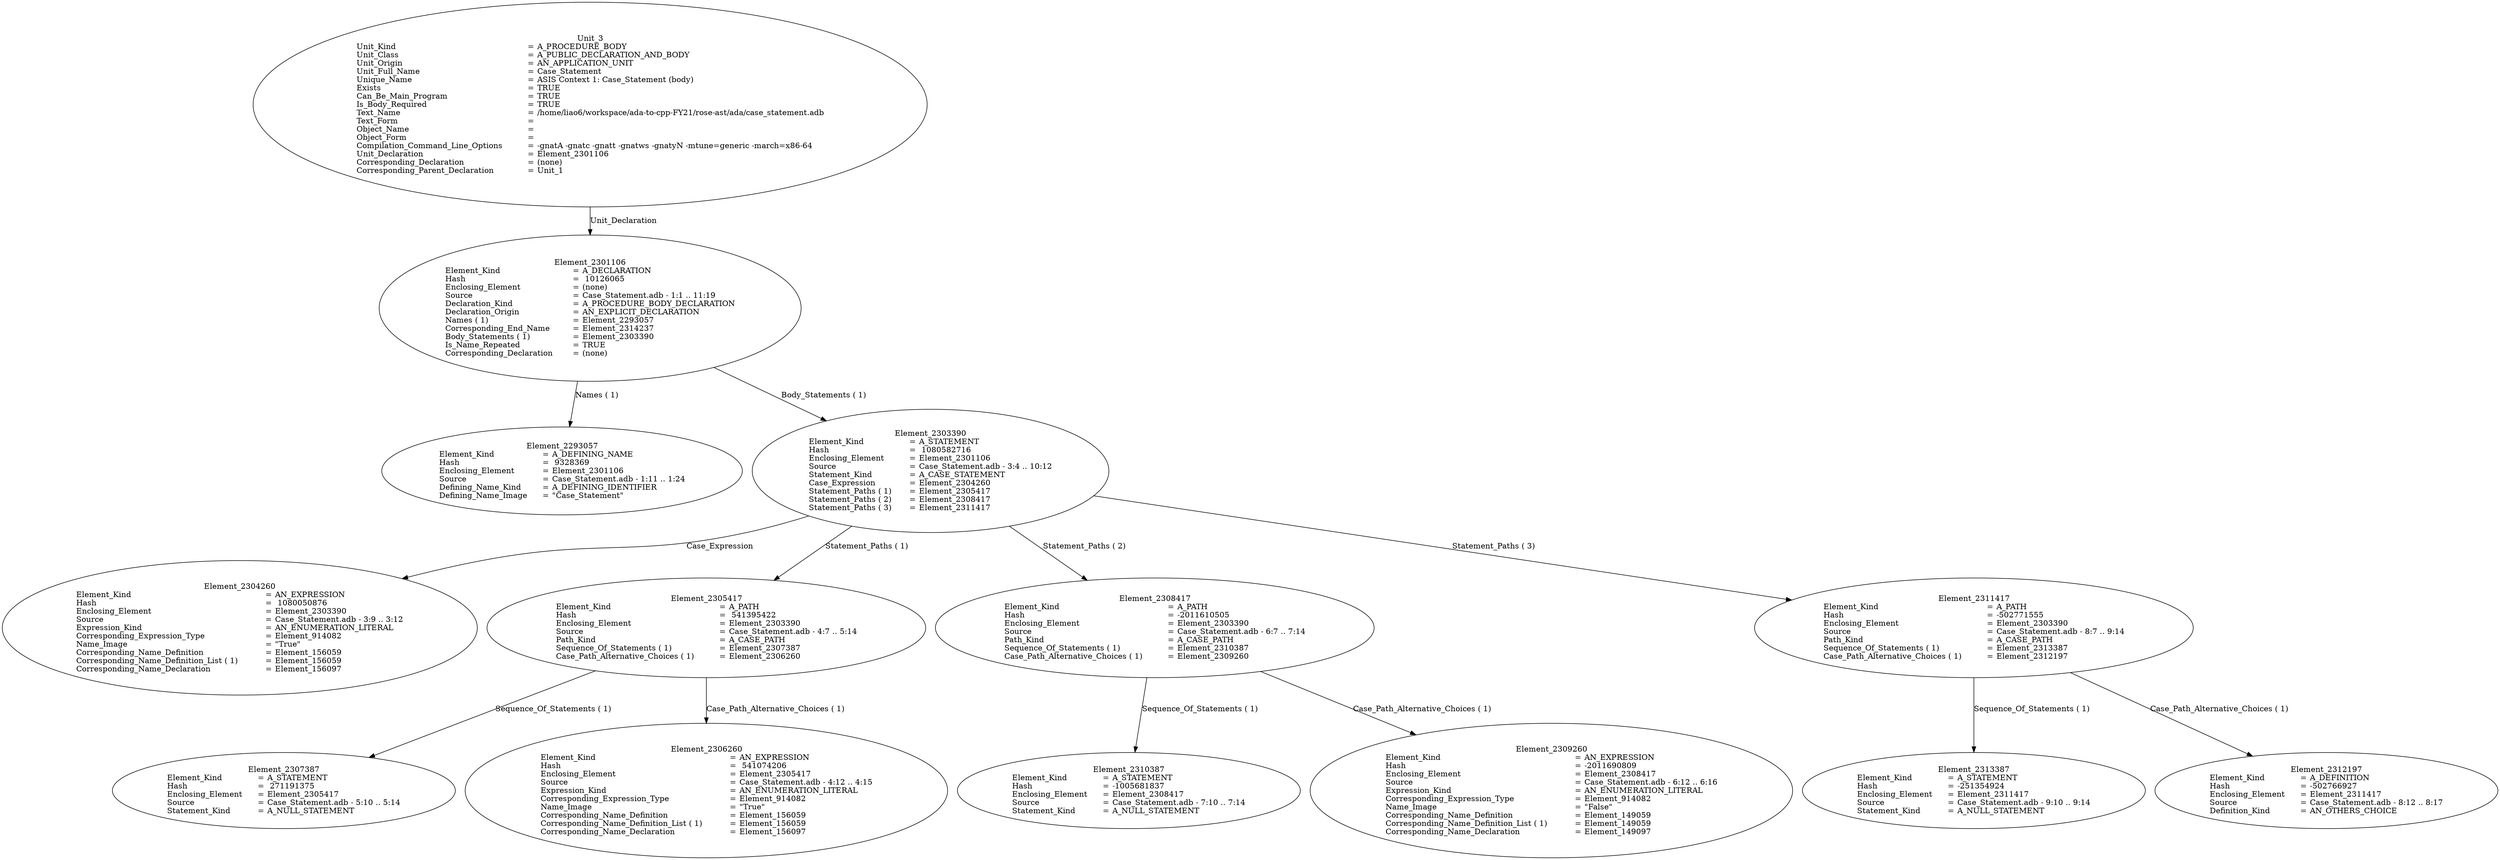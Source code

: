 digraph "/home/liao6/workspace/ada-to-cpp-FY21/rose-ast/ada/obj/case_statement.adt" {
  Unit_3 -> Element_2301106
      [ label=Unit_Declaration ];
  Unit_3
      [ label=<<TABLE BORDER="0" CELLBORDER="0" CELLSPACING="0" CELLPADDING="0"> 
          <TR><TD COLSPAN="3">Unit_3</TD></TR>
          <TR><TD ALIGN="LEFT">Unit_Kind   </TD><TD> = </TD><TD ALIGN="LEFT">A_PROCEDURE_BODY</TD></TR>
          <TR><TD ALIGN="LEFT">Unit_Class   </TD><TD> = </TD><TD ALIGN="LEFT">A_PUBLIC_DECLARATION_AND_BODY</TD></TR>
          <TR><TD ALIGN="LEFT">Unit_Origin   </TD><TD> = </TD><TD ALIGN="LEFT">AN_APPLICATION_UNIT</TD></TR>
          <TR><TD ALIGN="LEFT">Unit_Full_Name    </TD><TD> = </TD><TD ALIGN="LEFT">Case_Statement</TD></TR>
          <TR><TD ALIGN="LEFT">Unique_Name   </TD><TD> = </TD><TD ALIGN="LEFT">ASIS Context 1: Case_Statement (body)</TD></TR>
          <TR><TD ALIGN="LEFT">Exists  </TD><TD> = </TD><TD ALIGN="LEFT">TRUE</TD></TR>
          <TR><TD ALIGN="LEFT">Can_Be_Main_Program     </TD><TD> = </TD><TD ALIGN="LEFT">TRUE</TD></TR>
          <TR><TD ALIGN="LEFT">Is_Body_Required     </TD><TD> = </TD><TD ALIGN="LEFT">TRUE</TD></TR>
          <TR><TD ALIGN="LEFT">Text_Name   </TD><TD> = </TD><TD ALIGN="LEFT">/home/liao6/workspace/ada-to-cpp-FY21/rose-ast/ada/case_statement.adb</TD></TR>
          <TR><TD ALIGN="LEFT">Text_Form   </TD><TD> = </TD><TD ALIGN="LEFT"></TD></TR>
          <TR><TD ALIGN="LEFT">Object_Name   </TD><TD> = </TD><TD ALIGN="LEFT"></TD></TR>
          <TR><TD ALIGN="LEFT">Object_Form   </TD><TD> = </TD><TD ALIGN="LEFT"></TD></TR>
          <TR><TD ALIGN="LEFT">Compilation_Command_Line_Options         </TD><TD> = </TD><TD ALIGN="LEFT">-gnatA -gnatc -gnatt -gnatws -gnatyN -mtune=generic -march=x86-64</TD></TR>
          <TR><TD ALIGN="LEFT">Unit_Declaration     </TD><TD> = </TD><TD ALIGN="LEFT">Element_2301106</TD></TR>
          <TR><TD ALIGN="LEFT">Corresponding_Declaration       </TD><TD> = </TD><TD ALIGN="LEFT">(none)</TD></TR>
          <TR><TD ALIGN="LEFT">Corresponding_Parent_Declaration         </TD><TD> = </TD><TD ALIGN="LEFT">Unit_1</TD></TR>
          </TABLE>> ];
  Element_2301106 -> Element_2293057
      [ label="Names ( 1)" ];
  Element_2301106 -> Element_2303390
      [ label="Body_Statements ( 1)" ];
  Element_2301106
      [ label=<<TABLE BORDER="0" CELLBORDER="0" CELLSPACING="0" CELLPADDING="0"> 
          <TR><TD COLSPAN="3">Element_2301106</TD></TR>
          <TR><TD ALIGN="LEFT">Element_Kind    </TD><TD> = </TD><TD ALIGN="LEFT">A_DECLARATION</TD></TR>
          <TR><TD ALIGN="LEFT">Hash  </TD><TD> = </TD><TD ALIGN="LEFT"> 10126065</TD></TR>
          <TR><TD ALIGN="LEFT">Enclosing_Element     </TD><TD> = </TD><TD ALIGN="LEFT">(none)</TD></TR>
          <TR><TD ALIGN="LEFT">Source  </TD><TD> = </TD><TD ALIGN="LEFT">Case_Statement.adb - 1:1 .. 11:19</TD></TR>
          <TR><TD ALIGN="LEFT">Declaration_Kind     </TD><TD> = </TD><TD ALIGN="LEFT">A_PROCEDURE_BODY_DECLARATION</TD></TR>
          <TR><TD ALIGN="LEFT">Declaration_Origin     </TD><TD> = </TD><TD ALIGN="LEFT">AN_EXPLICIT_DECLARATION</TD></TR>
          <TR><TD ALIGN="LEFT">Names ( 1)   </TD><TD> = </TD><TD ALIGN="LEFT">Element_2293057</TD></TR>
          <TR><TD ALIGN="LEFT">Corresponding_End_Name      </TD><TD> = </TD><TD ALIGN="LEFT">Element_2314237</TD></TR>
          <TR><TD ALIGN="LEFT">Body_Statements ( 1)      </TD><TD> = </TD><TD ALIGN="LEFT">Element_2303390</TD></TR>
          <TR><TD ALIGN="LEFT">Is_Name_Repeated     </TD><TD> = </TD><TD ALIGN="LEFT">TRUE</TD></TR>
          <TR><TD ALIGN="LEFT">Corresponding_Declaration       </TD><TD> = </TD><TD ALIGN="LEFT">(none)</TD></TR>
          </TABLE>> ];
  Element_2293057
      [ label=<<TABLE BORDER="0" CELLBORDER="0" CELLSPACING="0" CELLPADDING="0"> 
          <TR><TD COLSPAN="3">Element_2293057</TD></TR>
          <TR><TD ALIGN="LEFT">Element_Kind    </TD><TD> = </TD><TD ALIGN="LEFT">A_DEFINING_NAME</TD></TR>
          <TR><TD ALIGN="LEFT">Hash  </TD><TD> = </TD><TD ALIGN="LEFT"> 9328369</TD></TR>
          <TR><TD ALIGN="LEFT">Enclosing_Element     </TD><TD> = </TD><TD ALIGN="LEFT">Element_2301106</TD></TR>
          <TR><TD ALIGN="LEFT">Source  </TD><TD> = </TD><TD ALIGN="LEFT">Case_Statement.adb - 1:11 .. 1:24</TD></TR>
          <TR><TD ALIGN="LEFT">Defining_Name_Kind     </TD><TD> = </TD><TD ALIGN="LEFT">A_DEFINING_IDENTIFIER</TD></TR>
          <TR><TD ALIGN="LEFT">Defining_Name_Image     </TD><TD> = </TD><TD ALIGN="LEFT">"Case_Statement"</TD></TR>
          </TABLE>> ];
  Element_2303390 -> Element_2304260
      [ label=Case_Expression ];
  Element_2303390 -> Element_2305417
      [ label="Statement_Paths ( 1)" ];
  Element_2303390 -> Element_2308417
      [ label="Statement_Paths ( 2)" ];
  Element_2303390 -> Element_2311417
      [ label="Statement_Paths ( 3)" ];
  Element_2303390
      [ label=<<TABLE BORDER="0" CELLBORDER="0" CELLSPACING="0" CELLPADDING="0"> 
          <TR><TD COLSPAN="3">Element_2303390</TD></TR>
          <TR><TD ALIGN="LEFT">Element_Kind    </TD><TD> = </TD><TD ALIGN="LEFT">A_STATEMENT</TD></TR>
          <TR><TD ALIGN="LEFT">Hash  </TD><TD> = </TD><TD ALIGN="LEFT"> 1080582716</TD></TR>
          <TR><TD ALIGN="LEFT">Enclosing_Element     </TD><TD> = </TD><TD ALIGN="LEFT">Element_2301106</TD></TR>
          <TR><TD ALIGN="LEFT">Source  </TD><TD> = </TD><TD ALIGN="LEFT">Case_Statement.adb - 3:4 .. 10:12</TD></TR>
          <TR><TD ALIGN="LEFT">Statement_Kind    </TD><TD> = </TD><TD ALIGN="LEFT">A_CASE_STATEMENT</TD></TR>
          <TR><TD ALIGN="LEFT">Case_Expression    </TD><TD> = </TD><TD ALIGN="LEFT">Element_2304260</TD></TR>
          <TR><TD ALIGN="LEFT">Statement_Paths ( 1)      </TD><TD> = </TD><TD ALIGN="LEFT">Element_2305417</TD></TR>
          <TR><TD ALIGN="LEFT">Statement_Paths ( 2)      </TD><TD> = </TD><TD ALIGN="LEFT">Element_2308417</TD></TR>
          <TR><TD ALIGN="LEFT">Statement_Paths ( 3)      </TD><TD> = </TD><TD ALIGN="LEFT">Element_2311417</TD></TR>
          </TABLE>> ];
  Element_2304260
      [ label=<<TABLE BORDER="0" CELLBORDER="0" CELLSPACING="0" CELLPADDING="0"> 
          <TR><TD COLSPAN="3">Element_2304260</TD></TR>
          <TR><TD ALIGN="LEFT">Element_Kind    </TD><TD> = </TD><TD ALIGN="LEFT">AN_EXPRESSION</TD></TR>
          <TR><TD ALIGN="LEFT">Hash  </TD><TD> = </TD><TD ALIGN="LEFT"> 1080050876</TD></TR>
          <TR><TD ALIGN="LEFT">Enclosing_Element     </TD><TD> = </TD><TD ALIGN="LEFT">Element_2303390</TD></TR>
          <TR><TD ALIGN="LEFT">Source  </TD><TD> = </TD><TD ALIGN="LEFT">Case_Statement.adb - 3:9 .. 3:12</TD></TR>
          <TR><TD ALIGN="LEFT">Expression_Kind    </TD><TD> = </TD><TD ALIGN="LEFT">AN_ENUMERATION_LITERAL</TD></TR>
          <TR><TD ALIGN="LEFT">Corresponding_Expression_Type        </TD><TD> = </TD><TD ALIGN="LEFT">Element_914082</TD></TR>
          <TR><TD ALIGN="LEFT">Name_Image   </TD><TD> = </TD><TD ALIGN="LEFT">"True"</TD></TR>
          <TR><TD ALIGN="LEFT">Corresponding_Name_Definition        </TD><TD> = </TD><TD ALIGN="LEFT">Element_156059</TD></TR>
          <TR><TD ALIGN="LEFT">Corresponding_Name_Definition_List ( 1)          </TD><TD> = </TD><TD ALIGN="LEFT">Element_156059</TD></TR>
          <TR><TD ALIGN="LEFT">Corresponding_Name_Declaration        </TD><TD> = </TD><TD ALIGN="LEFT">Element_156097</TD></TR>
          </TABLE>> ];
  Element_2305417 -> Element_2307387
      [ label="Sequence_Of_Statements ( 1)" ];
  Element_2305417 -> Element_2306260
      [ label="Case_Path_Alternative_Choices ( 1)" ];
  Element_2305417
      [ label=<<TABLE BORDER="0" CELLBORDER="0" CELLSPACING="0" CELLPADDING="0"> 
          <TR><TD COLSPAN="3">Element_2305417</TD></TR>
          <TR><TD ALIGN="LEFT">Element_Kind    </TD><TD> = </TD><TD ALIGN="LEFT">A_PATH</TD></TR>
          <TR><TD ALIGN="LEFT">Hash  </TD><TD> = </TD><TD ALIGN="LEFT"> 541395422</TD></TR>
          <TR><TD ALIGN="LEFT">Enclosing_Element     </TD><TD> = </TD><TD ALIGN="LEFT">Element_2303390</TD></TR>
          <TR><TD ALIGN="LEFT">Source  </TD><TD> = </TD><TD ALIGN="LEFT">Case_Statement.adb - 4:7 .. 5:14</TD></TR>
          <TR><TD ALIGN="LEFT">Path_Kind   </TD><TD> = </TD><TD ALIGN="LEFT">A_CASE_PATH</TD></TR>
          <TR><TD ALIGN="LEFT">Sequence_Of_Statements ( 1)       </TD><TD> = </TD><TD ALIGN="LEFT">Element_2307387</TD></TR>
          <TR><TD ALIGN="LEFT">Case_Path_Alternative_Choices ( 1)         </TD><TD> = </TD><TD ALIGN="LEFT">Element_2306260</TD></TR>
          </TABLE>> ];
  Element_2306260
      [ label=<<TABLE BORDER="0" CELLBORDER="0" CELLSPACING="0" CELLPADDING="0"> 
          <TR><TD COLSPAN="3">Element_2306260</TD></TR>
          <TR><TD ALIGN="LEFT">Element_Kind    </TD><TD> = </TD><TD ALIGN="LEFT">AN_EXPRESSION</TD></TR>
          <TR><TD ALIGN="LEFT">Hash  </TD><TD> = </TD><TD ALIGN="LEFT"> 541074206</TD></TR>
          <TR><TD ALIGN="LEFT">Enclosing_Element     </TD><TD> = </TD><TD ALIGN="LEFT">Element_2305417</TD></TR>
          <TR><TD ALIGN="LEFT">Source  </TD><TD> = </TD><TD ALIGN="LEFT">Case_Statement.adb - 4:12 .. 4:15</TD></TR>
          <TR><TD ALIGN="LEFT">Expression_Kind    </TD><TD> = </TD><TD ALIGN="LEFT">AN_ENUMERATION_LITERAL</TD></TR>
          <TR><TD ALIGN="LEFT">Corresponding_Expression_Type        </TD><TD> = </TD><TD ALIGN="LEFT">Element_914082</TD></TR>
          <TR><TD ALIGN="LEFT">Name_Image   </TD><TD> = </TD><TD ALIGN="LEFT">"True"</TD></TR>
          <TR><TD ALIGN="LEFT">Corresponding_Name_Definition        </TD><TD> = </TD><TD ALIGN="LEFT">Element_156059</TD></TR>
          <TR><TD ALIGN="LEFT">Corresponding_Name_Definition_List ( 1)          </TD><TD> = </TD><TD ALIGN="LEFT">Element_156059</TD></TR>
          <TR><TD ALIGN="LEFT">Corresponding_Name_Declaration        </TD><TD> = </TD><TD ALIGN="LEFT">Element_156097</TD></TR>
          </TABLE>> ];
  Element_2307387
      [ label=<<TABLE BORDER="0" CELLBORDER="0" CELLSPACING="0" CELLPADDING="0"> 
          <TR><TD COLSPAN="3">Element_2307387</TD></TR>
          <TR><TD ALIGN="LEFT">Element_Kind    </TD><TD> = </TD><TD ALIGN="LEFT">A_STATEMENT</TD></TR>
          <TR><TD ALIGN="LEFT">Hash  </TD><TD> = </TD><TD ALIGN="LEFT"> 271191375</TD></TR>
          <TR><TD ALIGN="LEFT">Enclosing_Element     </TD><TD> = </TD><TD ALIGN="LEFT">Element_2305417</TD></TR>
          <TR><TD ALIGN="LEFT">Source  </TD><TD> = </TD><TD ALIGN="LEFT">Case_Statement.adb - 5:10 .. 5:14</TD></TR>
          <TR><TD ALIGN="LEFT">Statement_Kind    </TD><TD> = </TD><TD ALIGN="LEFT">A_NULL_STATEMENT</TD></TR>
          </TABLE>> ];
  Element_2308417 -> Element_2310387
      [ label="Sequence_Of_Statements ( 1)" ];
  Element_2308417 -> Element_2309260
      [ label="Case_Path_Alternative_Choices ( 1)" ];
  Element_2308417
      [ label=<<TABLE BORDER="0" CELLBORDER="0" CELLSPACING="0" CELLPADDING="0"> 
          <TR><TD COLSPAN="3">Element_2308417</TD></TR>
          <TR><TD ALIGN="LEFT">Element_Kind    </TD><TD> = </TD><TD ALIGN="LEFT">A_PATH</TD></TR>
          <TR><TD ALIGN="LEFT">Hash  </TD><TD> = </TD><TD ALIGN="LEFT">-2011610505</TD></TR>
          <TR><TD ALIGN="LEFT">Enclosing_Element     </TD><TD> = </TD><TD ALIGN="LEFT">Element_2303390</TD></TR>
          <TR><TD ALIGN="LEFT">Source  </TD><TD> = </TD><TD ALIGN="LEFT">Case_Statement.adb - 6:7 .. 7:14</TD></TR>
          <TR><TD ALIGN="LEFT">Path_Kind   </TD><TD> = </TD><TD ALIGN="LEFT">A_CASE_PATH</TD></TR>
          <TR><TD ALIGN="LEFT">Sequence_Of_Statements ( 1)       </TD><TD> = </TD><TD ALIGN="LEFT">Element_2310387</TD></TR>
          <TR><TD ALIGN="LEFT">Case_Path_Alternative_Choices ( 1)         </TD><TD> = </TD><TD ALIGN="LEFT">Element_2309260</TD></TR>
          </TABLE>> ];
  Element_2309260
      [ label=<<TABLE BORDER="0" CELLBORDER="0" CELLSPACING="0" CELLPADDING="0"> 
          <TR><TD COLSPAN="3">Element_2309260</TD></TR>
          <TR><TD ALIGN="LEFT">Element_Kind    </TD><TD> = </TD><TD ALIGN="LEFT">AN_EXPRESSION</TD></TR>
          <TR><TD ALIGN="LEFT">Hash  </TD><TD> = </TD><TD ALIGN="LEFT">-2011690809</TD></TR>
          <TR><TD ALIGN="LEFT">Enclosing_Element     </TD><TD> = </TD><TD ALIGN="LEFT">Element_2308417</TD></TR>
          <TR><TD ALIGN="LEFT">Source  </TD><TD> = </TD><TD ALIGN="LEFT">Case_Statement.adb - 6:12 .. 6:16</TD></TR>
          <TR><TD ALIGN="LEFT">Expression_Kind    </TD><TD> = </TD><TD ALIGN="LEFT">AN_ENUMERATION_LITERAL</TD></TR>
          <TR><TD ALIGN="LEFT">Corresponding_Expression_Type        </TD><TD> = </TD><TD ALIGN="LEFT">Element_914082</TD></TR>
          <TR><TD ALIGN="LEFT">Name_Image   </TD><TD> = </TD><TD ALIGN="LEFT">"False"</TD></TR>
          <TR><TD ALIGN="LEFT">Corresponding_Name_Definition        </TD><TD> = </TD><TD ALIGN="LEFT">Element_149059</TD></TR>
          <TR><TD ALIGN="LEFT">Corresponding_Name_Definition_List ( 1)          </TD><TD> = </TD><TD ALIGN="LEFT">Element_149059</TD></TR>
          <TR><TD ALIGN="LEFT">Corresponding_Name_Declaration        </TD><TD> = </TD><TD ALIGN="LEFT">Element_149097</TD></TR>
          </TABLE>> ];
  Element_2310387
      [ label=<<TABLE BORDER="0" CELLBORDER="0" CELLSPACING="0" CELLPADDING="0"> 
          <TR><TD COLSPAN="3">Element_2310387</TD></TR>
          <TR><TD ALIGN="LEFT">Element_Kind    </TD><TD> = </TD><TD ALIGN="LEFT">A_STATEMENT</TD></TR>
          <TR><TD ALIGN="LEFT">Hash  </TD><TD> = </TD><TD ALIGN="LEFT">-1005681837</TD></TR>
          <TR><TD ALIGN="LEFT">Enclosing_Element     </TD><TD> = </TD><TD ALIGN="LEFT">Element_2308417</TD></TR>
          <TR><TD ALIGN="LEFT">Source  </TD><TD> = </TD><TD ALIGN="LEFT">Case_Statement.adb - 7:10 .. 7:14</TD></TR>
          <TR><TD ALIGN="LEFT">Statement_Kind    </TD><TD> = </TD><TD ALIGN="LEFT">A_NULL_STATEMENT</TD></TR>
          </TABLE>> ];
  Element_2311417 -> Element_2313387
      [ label="Sequence_Of_Statements ( 1)" ];
  Element_2311417 -> Element_2312197
      [ label="Case_Path_Alternative_Choices ( 1)" ];
  Element_2311417
      [ label=<<TABLE BORDER="0" CELLBORDER="0" CELLSPACING="0" CELLPADDING="0"> 
          <TR><TD COLSPAN="3">Element_2311417</TD></TR>
          <TR><TD ALIGN="LEFT">Element_Kind    </TD><TD> = </TD><TD ALIGN="LEFT">A_PATH</TD></TR>
          <TR><TD ALIGN="LEFT">Hash  </TD><TD> = </TD><TD ALIGN="LEFT">-502771555</TD></TR>
          <TR><TD ALIGN="LEFT">Enclosing_Element     </TD><TD> = </TD><TD ALIGN="LEFT">Element_2303390</TD></TR>
          <TR><TD ALIGN="LEFT">Source  </TD><TD> = </TD><TD ALIGN="LEFT">Case_Statement.adb - 8:7 .. 9:14</TD></TR>
          <TR><TD ALIGN="LEFT">Path_Kind   </TD><TD> = </TD><TD ALIGN="LEFT">A_CASE_PATH</TD></TR>
          <TR><TD ALIGN="LEFT">Sequence_Of_Statements ( 1)       </TD><TD> = </TD><TD ALIGN="LEFT">Element_2313387</TD></TR>
          <TR><TD ALIGN="LEFT">Case_Path_Alternative_Choices ( 1)         </TD><TD> = </TD><TD ALIGN="LEFT">Element_2312197</TD></TR>
          </TABLE>> ];
  Element_2312197
      [ label=<<TABLE BORDER="0" CELLBORDER="0" CELLSPACING="0" CELLPADDING="0"> 
          <TR><TD COLSPAN="3">Element_2312197</TD></TR>
          <TR><TD ALIGN="LEFT">Element_Kind    </TD><TD> = </TD><TD ALIGN="LEFT">A_DEFINITION</TD></TR>
          <TR><TD ALIGN="LEFT">Hash  </TD><TD> = </TD><TD ALIGN="LEFT">-502766927</TD></TR>
          <TR><TD ALIGN="LEFT">Enclosing_Element     </TD><TD> = </TD><TD ALIGN="LEFT">Element_2311417</TD></TR>
          <TR><TD ALIGN="LEFT">Source  </TD><TD> = </TD><TD ALIGN="LEFT">Case_Statement.adb - 8:12 .. 8:17</TD></TR>
          <TR><TD ALIGN="LEFT">Definition_Kind    </TD><TD> = </TD><TD ALIGN="LEFT">AN_OTHERS_CHOICE</TD></TR>
          </TABLE>> ];
  Element_2313387
      [ label=<<TABLE BORDER="0" CELLBORDER="0" CELLSPACING="0" CELLPADDING="0"> 
          <TR><TD COLSPAN="3">Element_2313387</TD></TR>
          <TR><TD ALIGN="LEFT">Element_Kind    </TD><TD> = </TD><TD ALIGN="LEFT">A_STATEMENT</TD></TR>
          <TR><TD ALIGN="LEFT">Hash  </TD><TD> = </TD><TD ALIGN="LEFT">-251354924</TD></TR>
          <TR><TD ALIGN="LEFT">Enclosing_Element     </TD><TD> = </TD><TD ALIGN="LEFT">Element_2311417</TD></TR>
          <TR><TD ALIGN="LEFT">Source  </TD><TD> = </TD><TD ALIGN="LEFT">Case_Statement.adb - 9:10 .. 9:14</TD></TR>
          <TR><TD ALIGN="LEFT">Statement_Kind    </TD><TD> = </TD><TD ALIGN="LEFT">A_NULL_STATEMENT</TD></TR>
          </TABLE>> ]
}
